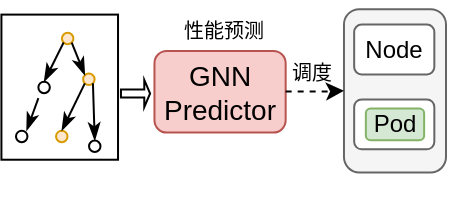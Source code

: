 <mxfile version="27.1.4">
  <diagram name="第 1 页" id="vpEmNmz1VxD7TS162uRm">
    <mxGraphModel dx="730" dy="746" grid="1" gridSize="10" guides="1" tooltips="1" connect="1" arrows="1" fold="1" page="1" pageScale="1" pageWidth="827" pageHeight="1169" math="0" shadow="0">
      <root>
        <mxCell id="0" />
        <mxCell id="1" parent="0" />
        <mxCell id="NeuYjf3G1HV4i6hDu6K8-43" value="" style="group" vertex="1" connectable="0" parent="1">
          <mxGeometry x="255" y="112.5" width="215" height="97.5" as="geometry" />
        </mxCell>
        <mxCell id="NeuYjf3G1HV4i6hDu6K8-7" value="GNN Predictor" style="rounded=1;whiteSpace=wrap;html=1;fillColor=#f8cecc;strokeColor=#b85450;fontSize=14;" vertex="1" parent="NeuYjf3G1HV4i6hDu6K8-43">
          <mxGeometry x="69.237" y="24.942" width="65.593" height="40.814" as="geometry" />
        </mxCell>
        <mxCell id="NeuYjf3G1HV4i6hDu6K8-9" value="" style="rounded=1;whiteSpace=wrap;html=1;fillColor=#f5f5f5;strokeColor=#666666;fontSize=14;" vertex="1" parent="NeuYjf3G1HV4i6hDu6K8-43">
          <mxGeometry x="163.983" y="4.081" width="51.017" height="81.628" as="geometry" />
        </mxCell>
        <mxCell id="NeuYjf3G1HV4i6hDu6K8-10" value="Node" style="rounded=1;whiteSpace=wrap;html=1;fillColor=#ffffff;strokeColor=#666666;" vertex="1" parent="NeuYjf3G1HV4i6hDu6K8-43">
          <mxGeometry x="169.085" y="11.791" width="40.085" height="24.942" as="geometry" />
        </mxCell>
        <mxCell id="NeuYjf3G1HV4i6hDu6K8-14" style="edgeStyle=orthogonalEdgeStyle;rounded=0;orthogonalLoop=1;jettySize=auto;html=1;endArrow=classic;endFill=1;strokeWidth=1;dashed=1;" edge="1" parent="NeuYjf3G1HV4i6hDu6K8-43" source="NeuYjf3G1HV4i6hDu6K8-7" target="NeuYjf3G1HV4i6hDu6K8-9">
          <mxGeometry relative="1" as="geometry" />
        </mxCell>
        <mxCell id="NeuYjf3G1HV4i6hDu6K8-17" value="&lt;font style=&quot;font-size: 10px;&quot;&gt;性能预测&lt;/font&gt;" style="text;html=1;strokeColor=none;fillColor=none;align=left;verticalAlign=top;spacingLeft=4;" vertex="1" parent="NeuYjf3G1HV4i6hDu6K8-43">
          <mxGeometry x="78.169" width="43.729" height="18.14" as="geometry" />
        </mxCell>
        <mxCell id="NeuYjf3G1HV4i6hDu6K8-18" value="&lt;font style=&quot;font-size: 10px;&quot;&gt;调度&lt;/font&gt;" style="text;html=1;strokeColor=none;fillColor=none;align=left;verticalAlign=top;spacingLeft=4;" vertex="1" parent="NeuYjf3G1HV4i6hDu6K8-43">
          <mxGeometry x="131.831" y="21.314" width="21.864" height="18.14" as="geometry" />
        </mxCell>
        <mxCell id="NeuYjf3G1HV4i6hDu6K8-38" value="" style="group" vertex="1" connectable="0" parent="NeuYjf3G1HV4i6hDu6K8-43">
          <mxGeometry y="15.872" width="58.305" height="81.628" as="geometry" />
        </mxCell>
        <mxCell id="NeuYjf3G1HV4i6hDu6K8-39" value="" style="rounded=0;whiteSpace=wrap;html=1;" vertex="1" parent="NeuYjf3G1HV4i6hDu6K8-38">
          <mxGeometry x="-7.288" y="-9.07" width="58.305" height="72.558" as="geometry" />
        </mxCell>
        <mxCell id="NeuYjf3G1HV4i6hDu6K8-20" value="" style="ellipse;whiteSpace=wrap;html=1;aspect=fixed;fontSize=12;fillColor=#ffe6cc;strokeColor=#d79b00;" vertex="1" parent="NeuYjf3G1HV4i6hDu6K8-38">
          <mxGeometry x="22.969" width="5.73" height="5.73" as="geometry" />
        </mxCell>
        <mxCell id="NeuYjf3G1HV4i6hDu6K8-21" value="" style="ellipse;whiteSpace=wrap;html=1;aspect=fixed;fontSize=12;" vertex="1" parent="NeuYjf3G1HV4i6hDu6K8-38">
          <mxGeometry x="11.19" y="24.488" width="5.73" height="5.73" as="geometry" />
        </mxCell>
        <mxCell id="NeuYjf3G1HV4i6hDu6K8-22" value="" style="ellipse;whiteSpace=wrap;html=1;aspect=fixed;fontSize=12;fillColor=#ffe6cc;strokeColor=#d79b00;" vertex="1" parent="NeuYjf3G1HV4i6hDu6K8-38">
          <mxGeometry x="33.57" y="20.407" width="5.73" height="5.73" as="geometry" />
        </mxCell>
        <mxCell id="NeuYjf3G1HV4i6hDu6K8-23" value="" style="ellipse;whiteSpace=wrap;html=1;aspect=fixed;fontSize=12;fillColor=#ffe6cc;strokeColor=#d79b00;" vertex="1" parent="NeuYjf3G1HV4i6hDu6K8-38">
          <mxGeometry x="20.024" y="48.977" width="5.73" height="5.73" as="geometry" />
        </mxCell>
        <mxCell id="NeuYjf3G1HV4i6hDu6K8-28" value="" style="ellipse;whiteSpace=wrap;html=1;aspect=fixed;fontSize=12;direction=south;" vertex="1" parent="NeuYjf3G1HV4i6hDu6K8-38">
          <mxGeometry y="48.977" width="5.73" height="5.73" as="geometry" />
        </mxCell>
        <mxCell id="NeuYjf3G1HV4i6hDu6K8-29" value="" style="ellipse;whiteSpace=wrap;html=1;aspect=fixed;fontSize=12;" vertex="1" parent="NeuYjf3G1HV4i6hDu6K8-38">
          <mxGeometry x="36.514" y="53.874" width="5.73" height="5.73" as="geometry" />
        </mxCell>
        <mxCell id="NeuYjf3G1HV4i6hDu6K8-32" value="" style="endArrow=classicThin;html=1;rounded=1;exitX=0;exitY=1;exitDx=0;exitDy=0;entryX=0.5;entryY=0;entryDx=0;entryDy=0;endFill=1;curved=0;" edge="1" parent="NeuYjf3G1HV4i6hDu6K8-38" source="NeuYjf3G1HV4i6hDu6K8-20" target="NeuYjf3G1HV4i6hDu6K8-21">
          <mxGeometry width="50" height="50" relative="1" as="geometry">
            <mxPoint x="52.416" y="-32.651" as="sourcePoint" />
            <mxPoint x="81.863" y="-73.465" as="targetPoint" />
          </mxGeometry>
        </mxCell>
        <mxCell id="NeuYjf3G1HV4i6hDu6K8-33" value="" style="endArrow=classicThin;html=1;rounded=0;exitX=0;exitY=1;exitDx=0;exitDy=0;endFill=1;curved=0;" edge="1" parent="NeuYjf3G1HV4i6hDu6K8-38">
          <mxGeometry width="50" height="50" relative="1" as="geometry">
            <mxPoint x="11.19" y="32.651" as="sourcePoint" />
            <mxPoint x="5.3" y="48.977" as="targetPoint" />
          </mxGeometry>
        </mxCell>
        <mxCell id="NeuYjf3G1HV4i6hDu6K8-34" value="" style="endArrow=classicThin;html=1;rounded=1;entryX=0.5;entryY=0;entryDx=0;entryDy=0;endFill=1;curved=0;exitX=0;exitY=1;exitDx=0;exitDy=0;" edge="1" parent="NeuYjf3G1HV4i6hDu6K8-38" source="NeuYjf3G1HV4i6hDu6K8-22" target="NeuYjf3G1HV4i6hDu6K8-23">
          <mxGeometry width="50" height="50" relative="1" as="geometry">
            <mxPoint x="34.747" y="32.651" as="sourcePoint" />
            <mxPoint x="25.324" y="41.63" as="targetPoint" />
          </mxGeometry>
        </mxCell>
        <mxCell id="NeuYjf3G1HV4i6hDu6K8-36" value="" style="endArrow=classicThin;html=1;rounded=1;exitX=1;exitY=1;exitDx=0;exitDy=0;entryX=0;entryY=0;entryDx=0;entryDy=0;endFill=1;curved=0;" edge="1" parent="NeuYjf3G1HV4i6hDu6K8-38" source="NeuYjf3G1HV4i6hDu6K8-20" target="NeuYjf3G1HV4i6hDu6K8-22">
          <mxGeometry width="50" height="50" relative="1" as="geometry">
            <mxPoint x="40.637" y="32.651" as="sourcePoint" />
            <mxPoint x="28.858" y="57.14" as="targetPoint" />
          </mxGeometry>
        </mxCell>
        <mxCell id="NeuYjf3G1HV4i6hDu6K8-37" value="" style="endArrow=classicThin;html=1;rounded=0;exitX=1;exitY=1;exitDx=0;exitDy=0;entryX=0.5;entryY=0;entryDx=0;entryDy=0;endFill=1;curved=0;" edge="1" parent="NeuYjf3G1HV4i6hDu6K8-38" source="NeuYjf3G1HV4i6hDu6K8-22" target="NeuYjf3G1HV4i6hDu6K8-29">
          <mxGeometry width="50" height="50" relative="1" as="geometry">
            <mxPoint x="150.18" y="40.814" as="sourcePoint" />
            <mxPoint x="140.757" y="57.956" as="targetPoint" />
          </mxGeometry>
        </mxCell>
        <mxCell id="NeuYjf3G1HV4i6hDu6K8-40" value="" style="shape=singleArrow;whiteSpace=wrap;html=1;" vertex="1" parent="NeuYjf3G1HV4i6hDu6K8-43">
          <mxGeometry x="52.475" y="39.453" width="14.576" height="13.605" as="geometry" />
        </mxCell>
        <mxCell id="NeuYjf3G1HV4i6hDu6K8-42" value="Node" style="rounded=1;whiteSpace=wrap;html=1;fillColor=#ffffff;strokeColor=#666666;" vertex="1" parent="NeuYjf3G1HV4i6hDu6K8-43">
          <mxGeometry x="169.085" y="49.203" width="40.085" height="24.942" as="geometry" />
        </mxCell>
        <mxCell id="NeuYjf3G1HV4i6hDu6K8-13" value="Pod" style="rounded=1;whiteSpace=wrap;html=1;fillColor=#d5e8d4;strokeColor=#82b366;fontSize=12;" vertex="1" parent="NeuYjf3G1HV4i6hDu6K8-43">
          <mxGeometry x="174.915" y="53.738" width="29.153" height="15.872" as="geometry" />
        </mxCell>
      </root>
    </mxGraphModel>
  </diagram>
</mxfile>
